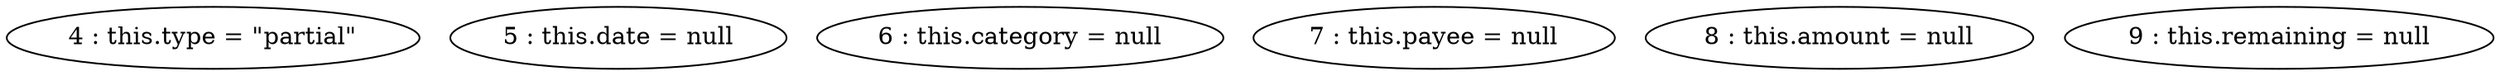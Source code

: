 digraph G {
"4 : this.type = \"partial\""
"5 : this.date = null"
"6 : this.category = null"
"7 : this.payee = null"
"8 : this.amount = null"
"9 : this.remaining = null"
}